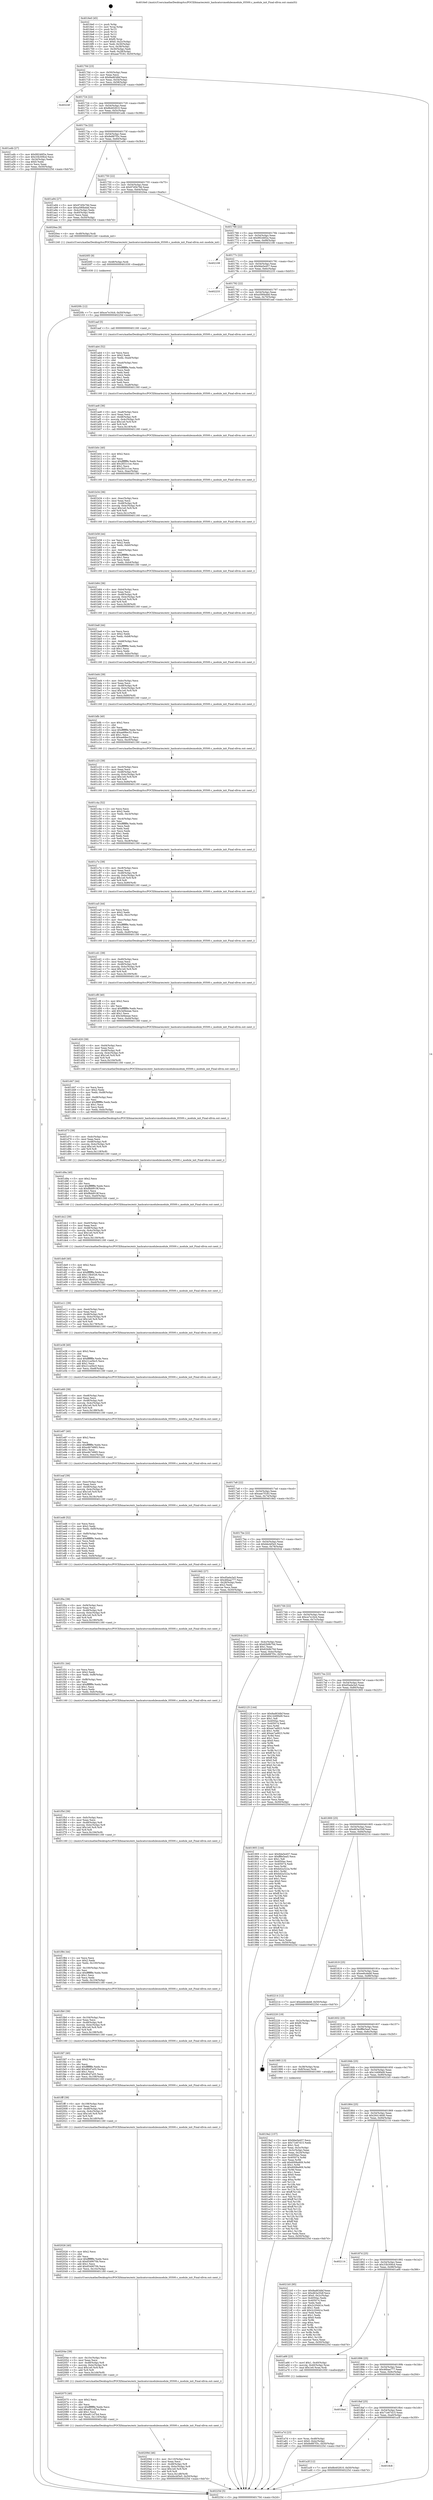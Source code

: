 digraph "0x4016e0" {
  label = "0x4016e0 (/mnt/c/Users/mathe/Desktop/tcc/POCII/binaries/extr_hashcatsrcmodulesmodule_05500.c_module_init_Final-ollvm.out::main(0))"
  labelloc = "t"
  node[shape=record]

  Entry [label="",width=0.3,height=0.3,shape=circle,fillcolor=black,style=filled]
  "0x40170d" [label="{
     0x40170d [23]\l
     | [instrs]\l
     &nbsp;&nbsp;0x40170d \<+3\>: mov -0x50(%rbp),%eax\l
     &nbsp;&nbsp;0x401710 \<+2\>: mov %eax,%ecx\l
     &nbsp;&nbsp;0x401712 \<+6\>: sub $0x8ad63dbf,%ecx\l
     &nbsp;&nbsp;0x401718 \<+3\>: mov %eax,-0x54(%rbp)\l
     &nbsp;&nbsp;0x40171b \<+3\>: mov %ecx,-0x58(%rbp)\l
     &nbsp;&nbsp;0x40171e \<+6\>: je 000000000040224f \<main+0xb6f\>\l
  }"]
  "0x40224f" [label="{
     0x40224f\l
  }", style=dashed]
  "0x401724" [label="{
     0x401724 [22]\l
     | [instrs]\l
     &nbsp;&nbsp;0x401724 \<+5\>: jmp 0000000000401729 \<main+0x49\>\l
     &nbsp;&nbsp;0x401729 \<+3\>: mov -0x54(%rbp),%eax\l
     &nbsp;&nbsp;0x40172c \<+5\>: sub $0x8b402810,%eax\l
     &nbsp;&nbsp;0x401731 \<+3\>: mov %eax,-0x5c(%rbp)\l
     &nbsp;&nbsp;0x401734 \<+6\>: je 0000000000401a4b \<main+0x36b\>\l
  }"]
  Exit [label="",width=0.3,height=0.3,shape=circle,fillcolor=black,style=filled,peripheries=2]
  "0x401a4b" [label="{
     0x401a4b [27]\l
     | [instrs]\l
     &nbsp;&nbsp;0x401a4b \<+5\>: mov $0x99246f2e,%eax\l
     &nbsp;&nbsp;0x401a50 \<+5\>: mov $0x33b309cd,%ecx\l
     &nbsp;&nbsp;0x401a55 \<+3\>: mov -0x24(%rbp),%edx\l
     &nbsp;&nbsp;0x401a58 \<+3\>: cmp $0x0,%edx\l
     &nbsp;&nbsp;0x401a5b \<+3\>: cmove %ecx,%eax\l
     &nbsp;&nbsp;0x401a5e \<+3\>: mov %eax,-0x50(%rbp)\l
     &nbsp;&nbsp;0x401a61 \<+5\>: jmp 000000000040225d \<main+0xb7d\>\l
  }"]
  "0x40173a" [label="{
     0x40173a [22]\l
     | [instrs]\l
     &nbsp;&nbsp;0x40173a \<+5\>: jmp 000000000040173f \<main+0x5f\>\l
     &nbsp;&nbsp;0x40173f \<+3\>: mov -0x54(%rbp),%eax\l
     &nbsp;&nbsp;0x401742 \<+5\>: sub $0x8e887f3c,%eax\l
     &nbsp;&nbsp;0x401747 \<+3\>: mov %eax,-0x60(%rbp)\l
     &nbsp;&nbsp;0x40174a \<+6\>: je 0000000000401a94 \<main+0x3b4\>\l
  }"]
  "0x4020fc" [label="{
     0x4020fc [12]\l
     | [instrs]\l
     &nbsp;&nbsp;0x4020fc \<+7\>: movl $0xce7e16cb,-0x50(%rbp)\l
     &nbsp;&nbsp;0x402103 \<+5\>: jmp 000000000040225d \<main+0xb7d\>\l
  }"]
  "0x401a94" [label="{
     0x401a94 [27]\l
     | [instrs]\l
     &nbsp;&nbsp;0x401a94 \<+5\>: mov $0x97d5b79d,%eax\l
     &nbsp;&nbsp;0x401a99 \<+5\>: mov $0xa590bddd,%ecx\l
     &nbsp;&nbsp;0x401a9e \<+3\>: mov -0x4c(%rbp),%edx\l
     &nbsp;&nbsp;0x401aa1 \<+3\>: cmp -0x40(%rbp),%edx\l
     &nbsp;&nbsp;0x401aa4 \<+3\>: cmovl %ecx,%eax\l
     &nbsp;&nbsp;0x401aa7 \<+3\>: mov %eax,-0x50(%rbp)\l
     &nbsp;&nbsp;0x401aaa \<+5\>: jmp 000000000040225d \<main+0xb7d\>\l
  }"]
  "0x401750" [label="{
     0x401750 [22]\l
     | [instrs]\l
     &nbsp;&nbsp;0x401750 \<+5\>: jmp 0000000000401755 \<main+0x75\>\l
     &nbsp;&nbsp;0x401755 \<+3\>: mov -0x54(%rbp),%eax\l
     &nbsp;&nbsp;0x401758 \<+5\>: sub $0x97d5b79d,%eax\l
     &nbsp;&nbsp;0x40175d \<+3\>: mov %eax,-0x64(%rbp)\l
     &nbsp;&nbsp;0x401760 \<+6\>: je 00000000004020ea \<main+0xa0a\>\l
  }"]
  "0x4020f3" [label="{
     0x4020f3 [9]\l
     | [instrs]\l
     &nbsp;&nbsp;0x4020f3 \<+4\>: mov -0x48(%rbp),%rdi\l
     &nbsp;&nbsp;0x4020f7 \<+5\>: call 0000000000401030 \<free@plt\>\l
     | [calls]\l
     &nbsp;&nbsp;0x401030 \{1\} (unknown)\l
  }"]
  "0x4020ea" [label="{
     0x4020ea [9]\l
     | [instrs]\l
     &nbsp;&nbsp;0x4020ea \<+4\>: mov -0x48(%rbp),%rdi\l
     &nbsp;&nbsp;0x4020ee \<+5\>: call 0000000000401240 \<module_init\>\l
     | [calls]\l
     &nbsp;&nbsp;0x401240 \{1\} (/mnt/c/Users/mathe/Desktop/tcc/POCII/binaries/extr_hashcatsrcmodulesmodule_05500.c_module_init_Final-ollvm.out::module_init)\l
  }"]
  "0x401766" [label="{
     0x401766 [22]\l
     | [instrs]\l
     &nbsp;&nbsp;0x401766 \<+5\>: jmp 000000000040176b \<main+0x8b\>\l
     &nbsp;&nbsp;0x40176b \<+3\>: mov -0x54(%rbp),%eax\l
     &nbsp;&nbsp;0x40176e \<+5\>: sub $0x99246f2e,%eax\l
     &nbsp;&nbsp;0x401773 \<+3\>: mov %eax,-0x68(%rbp)\l
     &nbsp;&nbsp;0x401776 \<+6\>: je 0000000000402108 \<main+0xa28\>\l
  }"]
  "0x40209d" [label="{
     0x40209d [46]\l
     | [instrs]\l
     &nbsp;&nbsp;0x40209d \<+6\>: mov -0x110(%rbp),%ecx\l
     &nbsp;&nbsp;0x4020a3 \<+3\>: imul %eax,%ecx\l
     &nbsp;&nbsp;0x4020a6 \<+4\>: mov -0x48(%rbp),%r8\l
     &nbsp;&nbsp;0x4020aa \<+4\>: movslq -0x4c(%rbp),%r9\l
     &nbsp;&nbsp;0x4020ae \<+7\>: imul $0x1e0,%r9,%r9\l
     &nbsp;&nbsp;0x4020b5 \<+3\>: add %r9,%r8\l
     &nbsp;&nbsp;0x4020b8 \<+7\>: mov %ecx,0x1d8(%r8)\l
     &nbsp;&nbsp;0x4020bf \<+7\>: movl $0xbbcbf3e5,-0x50(%rbp)\l
     &nbsp;&nbsp;0x4020c6 \<+5\>: jmp 000000000040225d \<main+0xb7d\>\l
  }"]
  "0x402108" [label="{
     0x402108\l
  }", style=dashed]
  "0x40177c" [label="{
     0x40177c [22]\l
     | [instrs]\l
     &nbsp;&nbsp;0x40177c \<+5\>: jmp 0000000000401781 \<main+0xa1\>\l
     &nbsp;&nbsp;0x401781 \<+3\>: mov -0x54(%rbp),%eax\l
     &nbsp;&nbsp;0x401784 \<+5\>: sub $0x9da5e457,%eax\l
     &nbsp;&nbsp;0x401789 \<+3\>: mov %eax,-0x6c(%rbp)\l
     &nbsp;&nbsp;0x40178c \<+6\>: je 0000000000402233 \<main+0xb53\>\l
  }"]
  "0x402075" [label="{
     0x402075 [40]\l
     | [instrs]\l
     &nbsp;&nbsp;0x402075 \<+5\>: mov $0x2,%ecx\l
     &nbsp;&nbsp;0x40207a \<+1\>: cltd\l
     &nbsp;&nbsp;0x40207b \<+2\>: idiv %ecx\l
     &nbsp;&nbsp;0x40207d \<+6\>: imul $0xfffffffe,%edx,%ecx\l
     &nbsp;&nbsp;0x402083 \<+6\>: add $0xa811d7b4,%ecx\l
     &nbsp;&nbsp;0x402089 \<+3\>: add $0x1,%ecx\l
     &nbsp;&nbsp;0x40208c \<+6\>: sub $0xa811d7b4,%ecx\l
     &nbsp;&nbsp;0x402092 \<+6\>: mov %ecx,-0x110(%rbp)\l
     &nbsp;&nbsp;0x402098 \<+5\>: call 0000000000401160 \<next_i\>\l
     | [calls]\l
     &nbsp;&nbsp;0x401160 \{1\} (/mnt/c/Users/mathe/Desktop/tcc/POCII/binaries/extr_hashcatsrcmodulesmodule_05500.c_module_init_Final-ollvm.out::next_i)\l
  }"]
  "0x402233" [label="{
     0x402233\l
  }", style=dashed]
  "0x401792" [label="{
     0x401792 [22]\l
     | [instrs]\l
     &nbsp;&nbsp;0x401792 \<+5\>: jmp 0000000000401797 \<main+0xb7\>\l
     &nbsp;&nbsp;0x401797 \<+3\>: mov -0x54(%rbp),%eax\l
     &nbsp;&nbsp;0x40179a \<+5\>: sub $0xa590bddd,%eax\l
     &nbsp;&nbsp;0x40179f \<+3\>: mov %eax,-0x70(%rbp)\l
     &nbsp;&nbsp;0x4017a2 \<+6\>: je 0000000000401aaf \<main+0x3cf\>\l
  }"]
  "0x40204e" [label="{
     0x40204e [39]\l
     | [instrs]\l
     &nbsp;&nbsp;0x40204e \<+6\>: mov -0x10c(%rbp),%ecx\l
     &nbsp;&nbsp;0x402054 \<+3\>: imul %eax,%ecx\l
     &nbsp;&nbsp;0x402057 \<+4\>: mov -0x48(%rbp),%r8\l
     &nbsp;&nbsp;0x40205b \<+4\>: movslq -0x4c(%rbp),%r9\l
     &nbsp;&nbsp;0x40205f \<+7\>: imul $0x1e0,%r9,%r9\l
     &nbsp;&nbsp;0x402066 \<+3\>: add %r9,%r8\l
     &nbsp;&nbsp;0x402069 \<+7\>: mov %ecx,0x1d4(%r8)\l
     &nbsp;&nbsp;0x402070 \<+5\>: call 0000000000401160 \<next_i\>\l
     | [calls]\l
     &nbsp;&nbsp;0x401160 \{1\} (/mnt/c/Users/mathe/Desktop/tcc/POCII/binaries/extr_hashcatsrcmodulesmodule_05500.c_module_init_Final-ollvm.out::next_i)\l
  }"]
  "0x401aaf" [label="{
     0x401aaf [5]\l
     | [instrs]\l
     &nbsp;&nbsp;0x401aaf \<+5\>: call 0000000000401160 \<next_i\>\l
     | [calls]\l
     &nbsp;&nbsp;0x401160 \{1\} (/mnt/c/Users/mathe/Desktop/tcc/POCII/binaries/extr_hashcatsrcmodulesmodule_05500.c_module_init_Final-ollvm.out::next_i)\l
  }"]
  "0x4017a8" [label="{
     0x4017a8 [22]\l
     | [instrs]\l
     &nbsp;&nbsp;0x4017a8 \<+5\>: jmp 00000000004017ad \<main+0xcd\>\l
     &nbsp;&nbsp;0x4017ad \<+3\>: mov -0x54(%rbp),%eax\l
     &nbsp;&nbsp;0x4017b0 \<+5\>: sub $0xaae7f183,%eax\l
     &nbsp;&nbsp;0x4017b5 \<+3\>: mov %eax,-0x74(%rbp)\l
     &nbsp;&nbsp;0x4017b8 \<+6\>: je 00000000004018d2 \<main+0x1f2\>\l
  }"]
  "0x402026" [label="{
     0x402026 [40]\l
     | [instrs]\l
     &nbsp;&nbsp;0x402026 \<+5\>: mov $0x2,%ecx\l
     &nbsp;&nbsp;0x40202b \<+1\>: cltd\l
     &nbsp;&nbsp;0x40202c \<+2\>: idiv %ecx\l
     &nbsp;&nbsp;0x40202e \<+6\>: imul $0xfffffffe,%edx,%ecx\l
     &nbsp;&nbsp;0x402034 \<+6\>: sub $0x6549070b,%ecx\l
     &nbsp;&nbsp;0x40203a \<+3\>: add $0x1,%ecx\l
     &nbsp;&nbsp;0x40203d \<+6\>: add $0x6549070b,%ecx\l
     &nbsp;&nbsp;0x402043 \<+6\>: mov %ecx,-0x10c(%rbp)\l
     &nbsp;&nbsp;0x402049 \<+5\>: call 0000000000401160 \<next_i\>\l
     | [calls]\l
     &nbsp;&nbsp;0x401160 \{1\} (/mnt/c/Users/mathe/Desktop/tcc/POCII/binaries/extr_hashcatsrcmodulesmodule_05500.c_module_init_Final-ollvm.out::next_i)\l
  }"]
  "0x4018d2" [label="{
     0x4018d2 [27]\l
     | [instrs]\l
     &nbsp;&nbsp;0x4018d2 \<+5\>: mov $0xd5ada3a5,%eax\l
     &nbsp;&nbsp;0x4018d7 \<+5\>: mov $0x46baa777,%ecx\l
     &nbsp;&nbsp;0x4018dc \<+3\>: mov -0x28(%rbp),%edx\l
     &nbsp;&nbsp;0x4018df \<+3\>: cmp $0x2,%edx\l
     &nbsp;&nbsp;0x4018e2 \<+3\>: cmovne %ecx,%eax\l
     &nbsp;&nbsp;0x4018e5 \<+3\>: mov %eax,-0x50(%rbp)\l
     &nbsp;&nbsp;0x4018e8 \<+5\>: jmp 000000000040225d \<main+0xb7d\>\l
  }"]
  "0x4017be" [label="{
     0x4017be [22]\l
     | [instrs]\l
     &nbsp;&nbsp;0x4017be \<+5\>: jmp 00000000004017c3 \<main+0xe3\>\l
     &nbsp;&nbsp;0x4017c3 \<+3\>: mov -0x54(%rbp),%eax\l
     &nbsp;&nbsp;0x4017c6 \<+5\>: sub $0xbbcbf3e5,%eax\l
     &nbsp;&nbsp;0x4017cb \<+3\>: mov %eax,-0x78(%rbp)\l
     &nbsp;&nbsp;0x4017ce \<+6\>: je 00000000004020cb \<main+0x9eb\>\l
  }"]
  "0x40225d" [label="{
     0x40225d [5]\l
     | [instrs]\l
     &nbsp;&nbsp;0x40225d \<+5\>: jmp 000000000040170d \<main+0x2d\>\l
  }"]
  "0x4016e0" [label="{
     0x4016e0 [45]\l
     | [instrs]\l
     &nbsp;&nbsp;0x4016e0 \<+1\>: push %rbp\l
     &nbsp;&nbsp;0x4016e1 \<+3\>: mov %rsp,%rbp\l
     &nbsp;&nbsp;0x4016e4 \<+2\>: push %r15\l
     &nbsp;&nbsp;0x4016e6 \<+2\>: push %r14\l
     &nbsp;&nbsp;0x4016e8 \<+2\>: push %r12\l
     &nbsp;&nbsp;0x4016ea \<+1\>: push %rbx\l
     &nbsp;&nbsp;0x4016eb \<+7\>: sub $0xf0,%rsp\l
     &nbsp;&nbsp;0x4016f2 \<+7\>: movl $0x0,-0x2c(%rbp)\l
     &nbsp;&nbsp;0x4016f9 \<+3\>: mov %edi,-0x30(%rbp)\l
     &nbsp;&nbsp;0x4016fc \<+4\>: mov %rsi,-0x38(%rbp)\l
     &nbsp;&nbsp;0x401700 \<+3\>: mov -0x30(%rbp),%edi\l
     &nbsp;&nbsp;0x401703 \<+3\>: mov %edi,-0x28(%rbp)\l
     &nbsp;&nbsp;0x401706 \<+7\>: movl $0xaae7f183,-0x50(%rbp)\l
  }"]
  "0x401fff" [label="{
     0x401fff [39]\l
     | [instrs]\l
     &nbsp;&nbsp;0x401fff \<+6\>: mov -0x108(%rbp),%ecx\l
     &nbsp;&nbsp;0x402005 \<+3\>: imul %eax,%ecx\l
     &nbsp;&nbsp;0x402008 \<+4\>: mov -0x48(%rbp),%r8\l
     &nbsp;&nbsp;0x40200c \<+4\>: movslq -0x4c(%rbp),%r9\l
     &nbsp;&nbsp;0x402010 \<+7\>: imul $0x1e0,%r9,%r9\l
     &nbsp;&nbsp;0x402017 \<+3\>: add %r9,%r8\l
     &nbsp;&nbsp;0x40201a \<+7\>: mov %ecx,0x1d0(%r8)\l
     &nbsp;&nbsp;0x402021 \<+5\>: call 0000000000401160 \<next_i\>\l
     | [calls]\l
     &nbsp;&nbsp;0x401160 \{1\} (/mnt/c/Users/mathe/Desktop/tcc/POCII/binaries/extr_hashcatsrcmodulesmodule_05500.c_module_init_Final-ollvm.out::next_i)\l
  }"]
  "0x4020cb" [label="{
     0x4020cb [31]\l
     | [instrs]\l
     &nbsp;&nbsp;0x4020cb \<+3\>: mov -0x4c(%rbp),%eax\l
     &nbsp;&nbsp;0x4020ce \<+5\>: sub $0x62b9b70d,%eax\l
     &nbsp;&nbsp;0x4020d3 \<+3\>: add $0x1,%eax\l
     &nbsp;&nbsp;0x4020d6 \<+5\>: add $0x62b9b70d,%eax\l
     &nbsp;&nbsp;0x4020db \<+3\>: mov %eax,-0x4c(%rbp)\l
     &nbsp;&nbsp;0x4020de \<+7\>: movl $0x8e887f3c,-0x50(%rbp)\l
     &nbsp;&nbsp;0x4020e5 \<+5\>: jmp 000000000040225d \<main+0xb7d\>\l
  }"]
  "0x4017d4" [label="{
     0x4017d4 [22]\l
     | [instrs]\l
     &nbsp;&nbsp;0x4017d4 \<+5\>: jmp 00000000004017d9 \<main+0xf9\>\l
     &nbsp;&nbsp;0x4017d9 \<+3\>: mov -0x54(%rbp),%eax\l
     &nbsp;&nbsp;0x4017dc \<+5\>: sub $0xce7e16cb,%eax\l
     &nbsp;&nbsp;0x4017e1 \<+3\>: mov %eax,-0x7c(%rbp)\l
     &nbsp;&nbsp;0x4017e4 \<+6\>: je 0000000000402125 \<main+0xa45\>\l
  }"]
  "0x401fd7" [label="{
     0x401fd7 [40]\l
     | [instrs]\l
     &nbsp;&nbsp;0x401fd7 \<+5\>: mov $0x2,%ecx\l
     &nbsp;&nbsp;0x401fdc \<+1\>: cltd\l
     &nbsp;&nbsp;0x401fdd \<+2\>: idiv %ecx\l
     &nbsp;&nbsp;0x401fdf \<+6\>: imul $0xfffffffe,%edx,%ecx\l
     &nbsp;&nbsp;0x401fe5 \<+6\>: add $0x4fcd7a55,%ecx\l
     &nbsp;&nbsp;0x401feb \<+3\>: add $0x1,%ecx\l
     &nbsp;&nbsp;0x401fee \<+6\>: sub $0x4fcd7a55,%ecx\l
     &nbsp;&nbsp;0x401ff4 \<+6\>: mov %ecx,-0x108(%rbp)\l
     &nbsp;&nbsp;0x401ffa \<+5\>: call 0000000000401160 \<next_i\>\l
     | [calls]\l
     &nbsp;&nbsp;0x401160 \{1\} (/mnt/c/Users/mathe/Desktop/tcc/POCII/binaries/extr_hashcatsrcmodulesmodule_05500.c_module_init_Final-ollvm.out::next_i)\l
  }"]
  "0x402125" [label="{
     0x402125 [144]\l
     | [instrs]\l
     &nbsp;&nbsp;0x402125 \<+5\>: mov $0x8ad63dbf,%eax\l
     &nbsp;&nbsp;0x40212a \<+5\>: mov $0x1449f4d9,%ecx\l
     &nbsp;&nbsp;0x40212f \<+2\>: mov $0x1,%dl\l
     &nbsp;&nbsp;0x402131 \<+7\>: mov 0x4050ac,%esi\l
     &nbsp;&nbsp;0x402138 \<+7\>: mov 0x405074,%edi\l
     &nbsp;&nbsp;0x40213f \<+3\>: mov %esi,%r8d\l
     &nbsp;&nbsp;0x402142 \<+7\>: sub $0xee7ad923,%r8d\l
     &nbsp;&nbsp;0x402149 \<+4\>: sub $0x1,%r8d\l
     &nbsp;&nbsp;0x40214d \<+7\>: add $0xee7ad923,%r8d\l
     &nbsp;&nbsp;0x402154 \<+4\>: imul %r8d,%esi\l
     &nbsp;&nbsp;0x402158 \<+3\>: and $0x1,%esi\l
     &nbsp;&nbsp;0x40215b \<+3\>: cmp $0x0,%esi\l
     &nbsp;&nbsp;0x40215e \<+4\>: sete %r9b\l
     &nbsp;&nbsp;0x402162 \<+3\>: cmp $0xa,%edi\l
     &nbsp;&nbsp;0x402165 \<+4\>: setl %r10b\l
     &nbsp;&nbsp;0x402169 \<+3\>: mov %r9b,%r11b\l
     &nbsp;&nbsp;0x40216c \<+4\>: xor $0xff,%r11b\l
     &nbsp;&nbsp;0x402170 \<+3\>: mov %r10b,%bl\l
     &nbsp;&nbsp;0x402173 \<+3\>: xor $0xff,%bl\l
     &nbsp;&nbsp;0x402176 \<+3\>: xor $0x0,%dl\l
     &nbsp;&nbsp;0x402179 \<+3\>: mov %r11b,%r14b\l
     &nbsp;&nbsp;0x40217c \<+4\>: and $0x0,%r14b\l
     &nbsp;&nbsp;0x402180 \<+3\>: and %dl,%r9b\l
     &nbsp;&nbsp;0x402183 \<+3\>: mov %bl,%r15b\l
     &nbsp;&nbsp;0x402186 \<+4\>: and $0x0,%r15b\l
     &nbsp;&nbsp;0x40218a \<+3\>: and %dl,%r10b\l
     &nbsp;&nbsp;0x40218d \<+3\>: or %r9b,%r14b\l
     &nbsp;&nbsp;0x402190 \<+3\>: or %r10b,%r15b\l
     &nbsp;&nbsp;0x402193 \<+3\>: xor %r15b,%r14b\l
     &nbsp;&nbsp;0x402196 \<+3\>: or %bl,%r11b\l
     &nbsp;&nbsp;0x402199 \<+4\>: xor $0xff,%r11b\l
     &nbsp;&nbsp;0x40219d \<+3\>: or $0x0,%dl\l
     &nbsp;&nbsp;0x4021a0 \<+3\>: and %dl,%r11b\l
     &nbsp;&nbsp;0x4021a3 \<+3\>: or %r11b,%r14b\l
     &nbsp;&nbsp;0x4021a6 \<+4\>: test $0x1,%r14b\l
     &nbsp;&nbsp;0x4021aa \<+3\>: cmovne %ecx,%eax\l
     &nbsp;&nbsp;0x4021ad \<+3\>: mov %eax,-0x50(%rbp)\l
     &nbsp;&nbsp;0x4021b0 \<+5\>: jmp 000000000040225d \<main+0xb7d\>\l
  }"]
  "0x4017ea" [label="{
     0x4017ea [22]\l
     | [instrs]\l
     &nbsp;&nbsp;0x4017ea \<+5\>: jmp 00000000004017ef \<main+0x10f\>\l
     &nbsp;&nbsp;0x4017ef \<+3\>: mov -0x54(%rbp),%eax\l
     &nbsp;&nbsp;0x4017f2 \<+5\>: sub $0xd5ada3a5,%eax\l
     &nbsp;&nbsp;0x4017f7 \<+3\>: mov %eax,-0x80(%rbp)\l
     &nbsp;&nbsp;0x4017fa \<+6\>: je 0000000000401905 \<main+0x225\>\l
  }"]
  "0x401fb0" [label="{
     0x401fb0 [39]\l
     | [instrs]\l
     &nbsp;&nbsp;0x401fb0 \<+6\>: mov -0x104(%rbp),%ecx\l
     &nbsp;&nbsp;0x401fb6 \<+3\>: imul %eax,%ecx\l
     &nbsp;&nbsp;0x401fb9 \<+4\>: mov -0x48(%rbp),%r8\l
     &nbsp;&nbsp;0x401fbd \<+4\>: movslq -0x4c(%rbp),%r9\l
     &nbsp;&nbsp;0x401fc1 \<+7\>: imul $0x1e0,%r9,%r9\l
     &nbsp;&nbsp;0x401fc8 \<+3\>: add %r9,%r8\l
     &nbsp;&nbsp;0x401fcb \<+7\>: mov %ecx,0x198(%r8)\l
     &nbsp;&nbsp;0x401fd2 \<+5\>: call 0000000000401160 \<next_i\>\l
     | [calls]\l
     &nbsp;&nbsp;0x401160 \{1\} (/mnt/c/Users/mathe/Desktop/tcc/POCII/binaries/extr_hashcatsrcmodulesmodule_05500.c_module_init_Final-ollvm.out::next_i)\l
  }"]
  "0x401905" [label="{
     0x401905 [144]\l
     | [instrs]\l
     &nbsp;&nbsp;0x401905 \<+5\>: mov $0x9da5e457,%eax\l
     &nbsp;&nbsp;0x40190a \<+5\>: mov $0xff8e5ea5,%ecx\l
     &nbsp;&nbsp;0x40190f \<+2\>: mov $0x1,%dl\l
     &nbsp;&nbsp;0x401911 \<+7\>: mov 0x4050ac,%esi\l
     &nbsp;&nbsp;0x401918 \<+7\>: mov 0x405074,%edi\l
     &nbsp;&nbsp;0x40191f \<+3\>: mov %esi,%r8d\l
     &nbsp;&nbsp;0x401922 \<+7\>: sub $0xbd2a322a,%r8d\l
     &nbsp;&nbsp;0x401929 \<+4\>: sub $0x1,%r8d\l
     &nbsp;&nbsp;0x40192d \<+7\>: add $0xbd2a322a,%r8d\l
     &nbsp;&nbsp;0x401934 \<+4\>: imul %r8d,%esi\l
     &nbsp;&nbsp;0x401938 \<+3\>: and $0x1,%esi\l
     &nbsp;&nbsp;0x40193b \<+3\>: cmp $0x0,%esi\l
     &nbsp;&nbsp;0x40193e \<+4\>: sete %r9b\l
     &nbsp;&nbsp;0x401942 \<+3\>: cmp $0xa,%edi\l
     &nbsp;&nbsp;0x401945 \<+4\>: setl %r10b\l
     &nbsp;&nbsp;0x401949 \<+3\>: mov %r9b,%r11b\l
     &nbsp;&nbsp;0x40194c \<+4\>: xor $0xff,%r11b\l
     &nbsp;&nbsp;0x401950 \<+3\>: mov %r10b,%bl\l
     &nbsp;&nbsp;0x401953 \<+3\>: xor $0xff,%bl\l
     &nbsp;&nbsp;0x401956 \<+3\>: xor $0x0,%dl\l
     &nbsp;&nbsp;0x401959 \<+3\>: mov %r11b,%r14b\l
     &nbsp;&nbsp;0x40195c \<+4\>: and $0x0,%r14b\l
     &nbsp;&nbsp;0x401960 \<+3\>: and %dl,%r9b\l
     &nbsp;&nbsp;0x401963 \<+3\>: mov %bl,%r15b\l
     &nbsp;&nbsp;0x401966 \<+4\>: and $0x0,%r15b\l
     &nbsp;&nbsp;0x40196a \<+3\>: and %dl,%r10b\l
     &nbsp;&nbsp;0x40196d \<+3\>: or %r9b,%r14b\l
     &nbsp;&nbsp;0x401970 \<+3\>: or %r10b,%r15b\l
     &nbsp;&nbsp;0x401973 \<+3\>: xor %r15b,%r14b\l
     &nbsp;&nbsp;0x401976 \<+3\>: or %bl,%r11b\l
     &nbsp;&nbsp;0x401979 \<+4\>: xor $0xff,%r11b\l
     &nbsp;&nbsp;0x40197d \<+3\>: or $0x0,%dl\l
     &nbsp;&nbsp;0x401980 \<+3\>: and %dl,%r11b\l
     &nbsp;&nbsp;0x401983 \<+3\>: or %r11b,%r14b\l
     &nbsp;&nbsp;0x401986 \<+4\>: test $0x1,%r14b\l
     &nbsp;&nbsp;0x40198a \<+3\>: cmovne %ecx,%eax\l
     &nbsp;&nbsp;0x40198d \<+3\>: mov %eax,-0x50(%rbp)\l
     &nbsp;&nbsp;0x401990 \<+5\>: jmp 000000000040225d \<main+0xb7d\>\l
  }"]
  "0x401800" [label="{
     0x401800 [25]\l
     | [instrs]\l
     &nbsp;&nbsp;0x401800 \<+5\>: jmp 0000000000401805 \<main+0x125\>\l
     &nbsp;&nbsp;0x401805 \<+3\>: mov -0x54(%rbp),%eax\l
     &nbsp;&nbsp;0x401808 \<+5\>: sub $0xd63a35df,%eax\l
     &nbsp;&nbsp;0x40180d \<+6\>: mov %eax,-0x84(%rbp)\l
     &nbsp;&nbsp;0x401813 \<+6\>: je 0000000000402214 \<main+0xb34\>\l
  }"]
  "0x401f84" [label="{
     0x401f84 [44]\l
     | [instrs]\l
     &nbsp;&nbsp;0x401f84 \<+2\>: xor %ecx,%ecx\l
     &nbsp;&nbsp;0x401f86 \<+5\>: mov $0x2,%edx\l
     &nbsp;&nbsp;0x401f8b \<+6\>: mov %edx,-0x100(%rbp)\l
     &nbsp;&nbsp;0x401f91 \<+1\>: cltd\l
     &nbsp;&nbsp;0x401f92 \<+6\>: mov -0x100(%rbp),%esi\l
     &nbsp;&nbsp;0x401f98 \<+2\>: idiv %esi\l
     &nbsp;&nbsp;0x401f9a \<+6\>: imul $0xfffffffe,%edx,%edx\l
     &nbsp;&nbsp;0x401fa0 \<+3\>: sub $0x1,%ecx\l
     &nbsp;&nbsp;0x401fa3 \<+2\>: sub %ecx,%edx\l
     &nbsp;&nbsp;0x401fa5 \<+6\>: mov %edx,-0x104(%rbp)\l
     &nbsp;&nbsp;0x401fab \<+5\>: call 0000000000401160 \<next_i\>\l
     | [calls]\l
     &nbsp;&nbsp;0x401160 \{1\} (/mnt/c/Users/mathe/Desktop/tcc/POCII/binaries/extr_hashcatsrcmodulesmodule_05500.c_module_init_Final-ollvm.out::next_i)\l
  }"]
  "0x402214" [label="{
     0x402214 [12]\l
     | [instrs]\l
     &nbsp;&nbsp;0x402214 \<+7\>: movl $0xee6cdeb8,-0x50(%rbp)\l
     &nbsp;&nbsp;0x40221b \<+5\>: jmp 000000000040225d \<main+0xb7d\>\l
  }"]
  "0x401819" [label="{
     0x401819 [25]\l
     | [instrs]\l
     &nbsp;&nbsp;0x401819 \<+5\>: jmp 000000000040181e \<main+0x13e\>\l
     &nbsp;&nbsp;0x40181e \<+3\>: mov -0x54(%rbp),%eax\l
     &nbsp;&nbsp;0x401821 \<+5\>: sub $0xee6cdeb8,%eax\l
     &nbsp;&nbsp;0x401826 \<+6\>: mov %eax,-0x88(%rbp)\l
     &nbsp;&nbsp;0x40182c \<+6\>: je 0000000000402220 \<main+0xb40\>\l
  }"]
  "0x401f5d" [label="{
     0x401f5d [39]\l
     | [instrs]\l
     &nbsp;&nbsp;0x401f5d \<+6\>: mov -0xfc(%rbp),%ecx\l
     &nbsp;&nbsp;0x401f63 \<+3\>: imul %eax,%ecx\l
     &nbsp;&nbsp;0x401f66 \<+4\>: mov -0x48(%rbp),%r8\l
     &nbsp;&nbsp;0x401f6a \<+4\>: movslq -0x4c(%rbp),%r9\l
     &nbsp;&nbsp;0x401f6e \<+7\>: imul $0x1e0,%r9,%r9\l
     &nbsp;&nbsp;0x401f75 \<+3\>: add %r9,%r8\l
     &nbsp;&nbsp;0x401f78 \<+7\>: mov %ecx,0x194(%r8)\l
     &nbsp;&nbsp;0x401f7f \<+5\>: call 0000000000401160 \<next_i\>\l
     | [calls]\l
     &nbsp;&nbsp;0x401160 \{1\} (/mnt/c/Users/mathe/Desktop/tcc/POCII/binaries/extr_hashcatsrcmodulesmodule_05500.c_module_init_Final-ollvm.out::next_i)\l
  }"]
  "0x402220" [label="{
     0x402220 [19]\l
     | [instrs]\l
     &nbsp;&nbsp;0x402220 \<+3\>: mov -0x2c(%rbp),%eax\l
     &nbsp;&nbsp;0x402223 \<+7\>: add $0xf0,%rsp\l
     &nbsp;&nbsp;0x40222a \<+1\>: pop %rbx\l
     &nbsp;&nbsp;0x40222b \<+2\>: pop %r12\l
     &nbsp;&nbsp;0x40222d \<+2\>: pop %r14\l
     &nbsp;&nbsp;0x40222f \<+2\>: pop %r15\l
     &nbsp;&nbsp;0x402231 \<+1\>: pop %rbp\l
     &nbsp;&nbsp;0x402232 \<+1\>: ret\l
  }"]
  "0x401832" [label="{
     0x401832 [25]\l
     | [instrs]\l
     &nbsp;&nbsp;0x401832 \<+5\>: jmp 0000000000401837 \<main+0x157\>\l
     &nbsp;&nbsp;0x401837 \<+3\>: mov -0x54(%rbp),%eax\l
     &nbsp;&nbsp;0x40183a \<+5\>: sub $0xff8e5ea5,%eax\l
     &nbsp;&nbsp;0x40183f \<+6\>: mov %eax,-0x8c(%rbp)\l
     &nbsp;&nbsp;0x401845 \<+6\>: je 0000000000401995 \<main+0x2b5\>\l
  }"]
  "0x401f31" [label="{
     0x401f31 [44]\l
     | [instrs]\l
     &nbsp;&nbsp;0x401f31 \<+2\>: xor %ecx,%ecx\l
     &nbsp;&nbsp;0x401f33 \<+5\>: mov $0x2,%edx\l
     &nbsp;&nbsp;0x401f38 \<+6\>: mov %edx,-0xf8(%rbp)\l
     &nbsp;&nbsp;0x401f3e \<+1\>: cltd\l
     &nbsp;&nbsp;0x401f3f \<+6\>: mov -0xf8(%rbp),%esi\l
     &nbsp;&nbsp;0x401f45 \<+2\>: idiv %esi\l
     &nbsp;&nbsp;0x401f47 \<+6\>: imul $0xfffffffe,%edx,%edx\l
     &nbsp;&nbsp;0x401f4d \<+3\>: sub $0x1,%ecx\l
     &nbsp;&nbsp;0x401f50 \<+2\>: sub %ecx,%edx\l
     &nbsp;&nbsp;0x401f52 \<+6\>: mov %edx,-0xfc(%rbp)\l
     &nbsp;&nbsp;0x401f58 \<+5\>: call 0000000000401160 \<next_i\>\l
     | [calls]\l
     &nbsp;&nbsp;0x401160 \{1\} (/mnt/c/Users/mathe/Desktop/tcc/POCII/binaries/extr_hashcatsrcmodulesmodule_05500.c_module_init_Final-ollvm.out::next_i)\l
  }"]
  "0x401995" [label="{
     0x401995 [13]\l
     | [instrs]\l
     &nbsp;&nbsp;0x401995 \<+4\>: mov -0x38(%rbp),%rax\l
     &nbsp;&nbsp;0x401999 \<+4\>: mov 0x8(%rax),%rdi\l
     &nbsp;&nbsp;0x40199d \<+5\>: call 0000000000401060 \<atoi@plt\>\l
     | [calls]\l
     &nbsp;&nbsp;0x401060 \{1\} (unknown)\l
  }"]
  "0x40184b" [label="{
     0x40184b [25]\l
     | [instrs]\l
     &nbsp;&nbsp;0x40184b \<+5\>: jmp 0000000000401850 \<main+0x170\>\l
     &nbsp;&nbsp;0x401850 \<+3\>: mov -0x54(%rbp),%eax\l
     &nbsp;&nbsp;0x401853 \<+5\>: sub $0x1449f4d9,%eax\l
     &nbsp;&nbsp;0x401858 \<+6\>: mov %eax,-0x90(%rbp)\l
     &nbsp;&nbsp;0x40185e \<+6\>: je 00000000004021b5 \<main+0xad5\>\l
  }"]
  "0x4019a2" [label="{
     0x4019a2 [157]\l
     | [instrs]\l
     &nbsp;&nbsp;0x4019a2 \<+5\>: mov $0x9da5e457,%ecx\l
     &nbsp;&nbsp;0x4019a7 \<+5\>: mov $0x71e67d15,%edx\l
     &nbsp;&nbsp;0x4019ac \<+3\>: mov $0x1,%sil\l
     &nbsp;&nbsp;0x4019af \<+3\>: mov %eax,-0x3c(%rbp)\l
     &nbsp;&nbsp;0x4019b2 \<+3\>: mov -0x3c(%rbp),%eax\l
     &nbsp;&nbsp;0x4019b5 \<+3\>: mov %eax,-0x24(%rbp)\l
     &nbsp;&nbsp;0x4019b8 \<+7\>: mov 0x4050ac,%eax\l
     &nbsp;&nbsp;0x4019bf \<+8\>: mov 0x405074,%r8d\l
     &nbsp;&nbsp;0x4019c7 \<+3\>: mov %eax,%r9d\l
     &nbsp;&nbsp;0x4019ca \<+7\>: add $0x6008a909,%r9d\l
     &nbsp;&nbsp;0x4019d1 \<+4\>: sub $0x1,%r9d\l
     &nbsp;&nbsp;0x4019d5 \<+7\>: sub $0x6008a909,%r9d\l
     &nbsp;&nbsp;0x4019dc \<+4\>: imul %r9d,%eax\l
     &nbsp;&nbsp;0x4019e0 \<+3\>: and $0x1,%eax\l
     &nbsp;&nbsp;0x4019e3 \<+3\>: cmp $0x0,%eax\l
     &nbsp;&nbsp;0x4019e6 \<+4\>: sete %r10b\l
     &nbsp;&nbsp;0x4019ea \<+4\>: cmp $0xa,%r8d\l
     &nbsp;&nbsp;0x4019ee \<+4\>: setl %r11b\l
     &nbsp;&nbsp;0x4019f2 \<+3\>: mov %r10b,%bl\l
     &nbsp;&nbsp;0x4019f5 \<+3\>: xor $0xff,%bl\l
     &nbsp;&nbsp;0x4019f8 \<+3\>: mov %r11b,%r14b\l
     &nbsp;&nbsp;0x4019fb \<+4\>: xor $0xff,%r14b\l
     &nbsp;&nbsp;0x4019ff \<+4\>: xor $0x1,%sil\l
     &nbsp;&nbsp;0x401a03 \<+3\>: mov %bl,%r15b\l
     &nbsp;&nbsp;0x401a06 \<+4\>: and $0xff,%r15b\l
     &nbsp;&nbsp;0x401a0a \<+3\>: and %sil,%r10b\l
     &nbsp;&nbsp;0x401a0d \<+3\>: mov %r14b,%r12b\l
     &nbsp;&nbsp;0x401a10 \<+4\>: and $0xff,%r12b\l
     &nbsp;&nbsp;0x401a14 \<+3\>: and %sil,%r11b\l
     &nbsp;&nbsp;0x401a17 \<+3\>: or %r10b,%r15b\l
     &nbsp;&nbsp;0x401a1a \<+3\>: or %r11b,%r12b\l
     &nbsp;&nbsp;0x401a1d \<+3\>: xor %r12b,%r15b\l
     &nbsp;&nbsp;0x401a20 \<+3\>: or %r14b,%bl\l
     &nbsp;&nbsp;0x401a23 \<+3\>: xor $0xff,%bl\l
     &nbsp;&nbsp;0x401a26 \<+4\>: or $0x1,%sil\l
     &nbsp;&nbsp;0x401a2a \<+3\>: and %sil,%bl\l
     &nbsp;&nbsp;0x401a2d \<+3\>: or %bl,%r15b\l
     &nbsp;&nbsp;0x401a30 \<+4\>: test $0x1,%r15b\l
     &nbsp;&nbsp;0x401a34 \<+3\>: cmovne %edx,%ecx\l
     &nbsp;&nbsp;0x401a37 \<+3\>: mov %ecx,-0x50(%rbp)\l
     &nbsp;&nbsp;0x401a3a \<+5\>: jmp 000000000040225d \<main+0xb7d\>\l
  }"]
  "0x401f0a" [label="{
     0x401f0a [39]\l
     | [instrs]\l
     &nbsp;&nbsp;0x401f0a \<+6\>: mov -0xf4(%rbp),%ecx\l
     &nbsp;&nbsp;0x401f10 \<+3\>: imul %eax,%ecx\l
     &nbsp;&nbsp;0x401f13 \<+4\>: mov -0x48(%rbp),%r8\l
     &nbsp;&nbsp;0x401f17 \<+4\>: movslq -0x4c(%rbp),%r9\l
     &nbsp;&nbsp;0x401f1b \<+7\>: imul $0x1e0,%r9,%r9\l
     &nbsp;&nbsp;0x401f22 \<+3\>: add %r9,%r8\l
     &nbsp;&nbsp;0x401f25 \<+7\>: mov %ecx,0x190(%r8)\l
     &nbsp;&nbsp;0x401f2c \<+5\>: call 0000000000401160 \<next_i\>\l
     | [calls]\l
     &nbsp;&nbsp;0x401160 \{1\} (/mnt/c/Users/mathe/Desktop/tcc/POCII/binaries/extr_hashcatsrcmodulesmodule_05500.c_module_init_Final-ollvm.out::next_i)\l
  }"]
  "0x4021b5" [label="{
     0x4021b5 [95]\l
     | [instrs]\l
     &nbsp;&nbsp;0x4021b5 \<+5\>: mov $0x8ad63dbf,%eax\l
     &nbsp;&nbsp;0x4021ba \<+5\>: mov $0xd63a35df,%ecx\l
     &nbsp;&nbsp;0x4021bf \<+7\>: movl $0x0,-0x2c(%rbp)\l
     &nbsp;&nbsp;0x4021c6 \<+7\>: mov 0x4050ac,%edx\l
     &nbsp;&nbsp;0x4021cd \<+7\>: mov 0x405074,%esi\l
     &nbsp;&nbsp;0x4021d4 \<+2\>: mov %edx,%edi\l
     &nbsp;&nbsp;0x4021d6 \<+6\>: sub $0x2c20d41e,%edi\l
     &nbsp;&nbsp;0x4021dc \<+3\>: sub $0x1,%edi\l
     &nbsp;&nbsp;0x4021df \<+6\>: add $0x2c20d41e,%edi\l
     &nbsp;&nbsp;0x4021e5 \<+3\>: imul %edi,%edx\l
     &nbsp;&nbsp;0x4021e8 \<+3\>: and $0x1,%edx\l
     &nbsp;&nbsp;0x4021eb \<+3\>: cmp $0x0,%edx\l
     &nbsp;&nbsp;0x4021ee \<+4\>: sete %r8b\l
     &nbsp;&nbsp;0x4021f2 \<+3\>: cmp $0xa,%esi\l
     &nbsp;&nbsp;0x4021f5 \<+4\>: setl %r9b\l
     &nbsp;&nbsp;0x4021f9 \<+3\>: mov %r8b,%r10b\l
     &nbsp;&nbsp;0x4021fc \<+3\>: and %r9b,%r10b\l
     &nbsp;&nbsp;0x4021ff \<+3\>: xor %r9b,%r8b\l
     &nbsp;&nbsp;0x402202 \<+3\>: or %r8b,%r10b\l
     &nbsp;&nbsp;0x402205 \<+4\>: test $0x1,%r10b\l
     &nbsp;&nbsp;0x402209 \<+3\>: cmovne %ecx,%eax\l
     &nbsp;&nbsp;0x40220c \<+3\>: mov %eax,-0x50(%rbp)\l
     &nbsp;&nbsp;0x40220f \<+5\>: jmp 000000000040225d \<main+0xb7d\>\l
  }"]
  "0x401864" [label="{
     0x401864 [25]\l
     | [instrs]\l
     &nbsp;&nbsp;0x401864 \<+5\>: jmp 0000000000401869 \<main+0x189\>\l
     &nbsp;&nbsp;0x401869 \<+3\>: mov -0x54(%rbp),%eax\l
     &nbsp;&nbsp;0x40186c \<+5\>: sub $0x264146d0,%eax\l
     &nbsp;&nbsp;0x401871 \<+6\>: mov %eax,-0x94(%rbp)\l
     &nbsp;&nbsp;0x401877 \<+6\>: je 0000000000402114 \<main+0xa34\>\l
  }"]
  "0x401ed6" [label="{
     0x401ed6 [52]\l
     | [instrs]\l
     &nbsp;&nbsp;0x401ed6 \<+2\>: xor %ecx,%ecx\l
     &nbsp;&nbsp;0x401ed8 \<+5\>: mov $0x2,%edx\l
     &nbsp;&nbsp;0x401edd \<+6\>: mov %edx,-0xf0(%rbp)\l
     &nbsp;&nbsp;0x401ee3 \<+1\>: cltd\l
     &nbsp;&nbsp;0x401ee4 \<+6\>: mov -0xf0(%rbp),%esi\l
     &nbsp;&nbsp;0x401eea \<+2\>: idiv %esi\l
     &nbsp;&nbsp;0x401eec \<+6\>: imul $0xfffffffe,%edx,%edx\l
     &nbsp;&nbsp;0x401ef2 \<+2\>: mov %ecx,%edi\l
     &nbsp;&nbsp;0x401ef4 \<+2\>: sub %edx,%edi\l
     &nbsp;&nbsp;0x401ef6 \<+2\>: mov %ecx,%edx\l
     &nbsp;&nbsp;0x401ef8 \<+3\>: sub $0x1,%edx\l
     &nbsp;&nbsp;0x401efb \<+2\>: add %edx,%edi\l
     &nbsp;&nbsp;0x401efd \<+2\>: sub %edi,%ecx\l
     &nbsp;&nbsp;0x401eff \<+6\>: mov %ecx,-0xf4(%rbp)\l
     &nbsp;&nbsp;0x401f05 \<+5\>: call 0000000000401160 \<next_i\>\l
     | [calls]\l
     &nbsp;&nbsp;0x401160 \{1\} (/mnt/c/Users/mathe/Desktop/tcc/POCII/binaries/extr_hashcatsrcmodulesmodule_05500.c_module_init_Final-ollvm.out::next_i)\l
  }"]
  "0x402114" [label="{
     0x402114\l
  }", style=dashed]
  "0x40187d" [label="{
     0x40187d [25]\l
     | [instrs]\l
     &nbsp;&nbsp;0x40187d \<+5\>: jmp 0000000000401882 \<main+0x1a2\>\l
     &nbsp;&nbsp;0x401882 \<+3\>: mov -0x54(%rbp),%eax\l
     &nbsp;&nbsp;0x401885 \<+5\>: sub $0x33b309cd,%eax\l
     &nbsp;&nbsp;0x40188a \<+6\>: mov %eax,-0x98(%rbp)\l
     &nbsp;&nbsp;0x401890 \<+6\>: je 0000000000401a66 \<main+0x386\>\l
  }"]
  "0x401eaf" [label="{
     0x401eaf [39]\l
     | [instrs]\l
     &nbsp;&nbsp;0x401eaf \<+6\>: mov -0xec(%rbp),%ecx\l
     &nbsp;&nbsp;0x401eb5 \<+3\>: imul %eax,%ecx\l
     &nbsp;&nbsp;0x401eb8 \<+4\>: mov -0x48(%rbp),%r8\l
     &nbsp;&nbsp;0x401ebc \<+4\>: movslq -0x4c(%rbp),%r9\l
     &nbsp;&nbsp;0x401ec0 \<+7\>: imul $0x1e0,%r9,%r9\l
     &nbsp;&nbsp;0x401ec7 \<+3\>: add %r9,%r8\l
     &nbsp;&nbsp;0x401eca \<+7\>: mov %ecx,0x18c(%r8)\l
     &nbsp;&nbsp;0x401ed1 \<+5\>: call 0000000000401160 \<next_i\>\l
     | [calls]\l
     &nbsp;&nbsp;0x401160 \{1\} (/mnt/c/Users/mathe/Desktop/tcc/POCII/binaries/extr_hashcatsrcmodulesmodule_05500.c_module_init_Final-ollvm.out::next_i)\l
  }"]
  "0x401a66" [label="{
     0x401a66 [23]\l
     | [instrs]\l
     &nbsp;&nbsp;0x401a66 \<+7\>: movl $0x1,-0x40(%rbp)\l
     &nbsp;&nbsp;0x401a6d \<+4\>: movslq -0x40(%rbp),%rax\l
     &nbsp;&nbsp;0x401a71 \<+7\>: imul $0x1e0,%rax,%rdi\l
     &nbsp;&nbsp;0x401a78 \<+5\>: call 0000000000401050 \<malloc@plt\>\l
     | [calls]\l
     &nbsp;&nbsp;0x401050 \{1\} (unknown)\l
  }"]
  "0x401896" [label="{
     0x401896 [25]\l
     | [instrs]\l
     &nbsp;&nbsp;0x401896 \<+5\>: jmp 000000000040189b \<main+0x1bb\>\l
     &nbsp;&nbsp;0x40189b \<+3\>: mov -0x54(%rbp),%eax\l
     &nbsp;&nbsp;0x40189e \<+5\>: sub $0x46baa777,%eax\l
     &nbsp;&nbsp;0x4018a3 \<+6\>: mov %eax,-0x9c(%rbp)\l
     &nbsp;&nbsp;0x4018a9 \<+6\>: je 00000000004018ed \<main+0x20d\>\l
  }"]
  "0x401e87" [label="{
     0x401e87 [40]\l
     | [instrs]\l
     &nbsp;&nbsp;0x401e87 \<+5\>: mov $0x2,%ecx\l
     &nbsp;&nbsp;0x401e8c \<+1\>: cltd\l
     &nbsp;&nbsp;0x401e8d \<+2\>: idiv %ecx\l
     &nbsp;&nbsp;0x401e8f \<+6\>: imul $0xfffffffe,%edx,%ecx\l
     &nbsp;&nbsp;0x401e95 \<+6\>: sub $0xe4b74885,%ecx\l
     &nbsp;&nbsp;0x401e9b \<+3\>: add $0x1,%ecx\l
     &nbsp;&nbsp;0x401e9e \<+6\>: add $0xe4b74885,%ecx\l
     &nbsp;&nbsp;0x401ea4 \<+6\>: mov %ecx,-0xec(%rbp)\l
     &nbsp;&nbsp;0x401eaa \<+5\>: call 0000000000401160 \<next_i\>\l
     | [calls]\l
     &nbsp;&nbsp;0x401160 \{1\} (/mnt/c/Users/mathe/Desktop/tcc/POCII/binaries/extr_hashcatsrcmodulesmodule_05500.c_module_init_Final-ollvm.out::next_i)\l
  }"]
  "0x4018ed" [label="{
     0x4018ed\l
  }", style=dashed]
  "0x4018af" [label="{
     0x4018af [25]\l
     | [instrs]\l
     &nbsp;&nbsp;0x4018af \<+5\>: jmp 00000000004018b4 \<main+0x1d4\>\l
     &nbsp;&nbsp;0x4018b4 \<+3\>: mov -0x54(%rbp),%eax\l
     &nbsp;&nbsp;0x4018b7 \<+5\>: sub $0x71e67d15,%eax\l
     &nbsp;&nbsp;0x4018bc \<+6\>: mov %eax,-0xa0(%rbp)\l
     &nbsp;&nbsp;0x4018c2 \<+6\>: je 0000000000401a3f \<main+0x35f\>\l
  }"]
  "0x401e60" [label="{
     0x401e60 [39]\l
     | [instrs]\l
     &nbsp;&nbsp;0x401e60 \<+6\>: mov -0xe8(%rbp),%ecx\l
     &nbsp;&nbsp;0x401e66 \<+3\>: imul %eax,%ecx\l
     &nbsp;&nbsp;0x401e69 \<+4\>: mov -0x48(%rbp),%r8\l
     &nbsp;&nbsp;0x401e6d \<+4\>: movslq -0x4c(%rbp),%r9\l
     &nbsp;&nbsp;0x401e71 \<+7\>: imul $0x1e0,%r9,%r9\l
     &nbsp;&nbsp;0x401e78 \<+3\>: add %r9,%r8\l
     &nbsp;&nbsp;0x401e7b \<+7\>: mov %ecx,0x188(%r8)\l
     &nbsp;&nbsp;0x401e82 \<+5\>: call 0000000000401160 \<next_i\>\l
     | [calls]\l
     &nbsp;&nbsp;0x401160 \{1\} (/mnt/c/Users/mathe/Desktop/tcc/POCII/binaries/extr_hashcatsrcmodulesmodule_05500.c_module_init_Final-ollvm.out::next_i)\l
  }"]
  "0x401a3f" [label="{
     0x401a3f [12]\l
     | [instrs]\l
     &nbsp;&nbsp;0x401a3f \<+7\>: movl $0x8b402810,-0x50(%rbp)\l
     &nbsp;&nbsp;0x401a46 \<+5\>: jmp 000000000040225d \<main+0xb7d\>\l
  }"]
  "0x4018c8" [label="{
     0x4018c8\l
  }", style=dashed]
  "0x401a7d" [label="{
     0x401a7d [23]\l
     | [instrs]\l
     &nbsp;&nbsp;0x401a7d \<+4\>: mov %rax,-0x48(%rbp)\l
     &nbsp;&nbsp;0x401a81 \<+7\>: movl $0x0,-0x4c(%rbp)\l
     &nbsp;&nbsp;0x401a88 \<+7\>: movl $0x8e887f3c,-0x50(%rbp)\l
     &nbsp;&nbsp;0x401a8f \<+5\>: jmp 000000000040225d \<main+0xb7d\>\l
  }"]
  "0x401ab4" [label="{
     0x401ab4 [52]\l
     | [instrs]\l
     &nbsp;&nbsp;0x401ab4 \<+2\>: xor %ecx,%ecx\l
     &nbsp;&nbsp;0x401ab6 \<+5\>: mov $0x2,%edx\l
     &nbsp;&nbsp;0x401abb \<+6\>: mov %edx,-0xa4(%rbp)\l
     &nbsp;&nbsp;0x401ac1 \<+1\>: cltd\l
     &nbsp;&nbsp;0x401ac2 \<+6\>: mov -0xa4(%rbp),%esi\l
     &nbsp;&nbsp;0x401ac8 \<+2\>: idiv %esi\l
     &nbsp;&nbsp;0x401aca \<+6\>: imul $0xfffffffe,%edx,%edx\l
     &nbsp;&nbsp;0x401ad0 \<+2\>: mov %ecx,%edi\l
     &nbsp;&nbsp;0x401ad2 \<+2\>: sub %edx,%edi\l
     &nbsp;&nbsp;0x401ad4 \<+2\>: mov %ecx,%edx\l
     &nbsp;&nbsp;0x401ad6 \<+3\>: sub $0x1,%edx\l
     &nbsp;&nbsp;0x401ad9 \<+2\>: add %edx,%edi\l
     &nbsp;&nbsp;0x401adb \<+2\>: sub %edi,%ecx\l
     &nbsp;&nbsp;0x401add \<+6\>: mov %ecx,-0xa8(%rbp)\l
     &nbsp;&nbsp;0x401ae3 \<+5\>: call 0000000000401160 \<next_i\>\l
     | [calls]\l
     &nbsp;&nbsp;0x401160 \{1\} (/mnt/c/Users/mathe/Desktop/tcc/POCII/binaries/extr_hashcatsrcmodulesmodule_05500.c_module_init_Final-ollvm.out::next_i)\l
  }"]
  "0x401ae8" [label="{
     0x401ae8 [36]\l
     | [instrs]\l
     &nbsp;&nbsp;0x401ae8 \<+6\>: mov -0xa8(%rbp),%ecx\l
     &nbsp;&nbsp;0x401aee \<+3\>: imul %eax,%ecx\l
     &nbsp;&nbsp;0x401af1 \<+4\>: mov -0x48(%rbp),%r8\l
     &nbsp;&nbsp;0x401af5 \<+4\>: movslq -0x4c(%rbp),%r9\l
     &nbsp;&nbsp;0x401af9 \<+7\>: imul $0x1e0,%r9,%r9\l
     &nbsp;&nbsp;0x401b00 \<+3\>: add %r9,%r8\l
     &nbsp;&nbsp;0x401b03 \<+4\>: mov %ecx,0x18(%r8)\l
     &nbsp;&nbsp;0x401b07 \<+5\>: call 0000000000401160 \<next_i\>\l
     | [calls]\l
     &nbsp;&nbsp;0x401160 \{1\} (/mnt/c/Users/mathe/Desktop/tcc/POCII/binaries/extr_hashcatsrcmodulesmodule_05500.c_module_init_Final-ollvm.out::next_i)\l
  }"]
  "0x401b0c" [label="{
     0x401b0c [40]\l
     | [instrs]\l
     &nbsp;&nbsp;0x401b0c \<+5\>: mov $0x2,%ecx\l
     &nbsp;&nbsp;0x401b11 \<+1\>: cltd\l
     &nbsp;&nbsp;0x401b12 \<+2\>: idiv %ecx\l
     &nbsp;&nbsp;0x401b14 \<+6\>: imul $0xfffffffe,%edx,%ecx\l
     &nbsp;&nbsp;0x401b1a \<+6\>: add $0x2831c1ec,%ecx\l
     &nbsp;&nbsp;0x401b20 \<+3\>: add $0x1,%ecx\l
     &nbsp;&nbsp;0x401b23 \<+6\>: sub $0x2831c1ec,%ecx\l
     &nbsp;&nbsp;0x401b29 \<+6\>: mov %ecx,-0xac(%rbp)\l
     &nbsp;&nbsp;0x401b2f \<+5\>: call 0000000000401160 \<next_i\>\l
     | [calls]\l
     &nbsp;&nbsp;0x401160 \{1\} (/mnt/c/Users/mathe/Desktop/tcc/POCII/binaries/extr_hashcatsrcmodulesmodule_05500.c_module_init_Final-ollvm.out::next_i)\l
  }"]
  "0x401b34" [label="{
     0x401b34 [36]\l
     | [instrs]\l
     &nbsp;&nbsp;0x401b34 \<+6\>: mov -0xac(%rbp),%ecx\l
     &nbsp;&nbsp;0x401b3a \<+3\>: imul %eax,%ecx\l
     &nbsp;&nbsp;0x401b3d \<+4\>: mov -0x48(%rbp),%r8\l
     &nbsp;&nbsp;0x401b41 \<+4\>: movslq -0x4c(%rbp),%r9\l
     &nbsp;&nbsp;0x401b45 \<+7\>: imul $0x1e0,%r9,%r9\l
     &nbsp;&nbsp;0x401b4c \<+3\>: add %r9,%r8\l
     &nbsp;&nbsp;0x401b4f \<+4\>: mov %ecx,0x1c(%r8)\l
     &nbsp;&nbsp;0x401b53 \<+5\>: call 0000000000401160 \<next_i\>\l
     | [calls]\l
     &nbsp;&nbsp;0x401160 \{1\} (/mnt/c/Users/mathe/Desktop/tcc/POCII/binaries/extr_hashcatsrcmodulesmodule_05500.c_module_init_Final-ollvm.out::next_i)\l
  }"]
  "0x401b58" [label="{
     0x401b58 [44]\l
     | [instrs]\l
     &nbsp;&nbsp;0x401b58 \<+2\>: xor %ecx,%ecx\l
     &nbsp;&nbsp;0x401b5a \<+5\>: mov $0x2,%edx\l
     &nbsp;&nbsp;0x401b5f \<+6\>: mov %edx,-0xb0(%rbp)\l
     &nbsp;&nbsp;0x401b65 \<+1\>: cltd\l
     &nbsp;&nbsp;0x401b66 \<+6\>: mov -0xb0(%rbp),%esi\l
     &nbsp;&nbsp;0x401b6c \<+2\>: idiv %esi\l
     &nbsp;&nbsp;0x401b6e \<+6\>: imul $0xfffffffe,%edx,%edx\l
     &nbsp;&nbsp;0x401b74 \<+3\>: sub $0x1,%ecx\l
     &nbsp;&nbsp;0x401b77 \<+2\>: sub %ecx,%edx\l
     &nbsp;&nbsp;0x401b79 \<+6\>: mov %edx,-0xb4(%rbp)\l
     &nbsp;&nbsp;0x401b7f \<+5\>: call 0000000000401160 \<next_i\>\l
     | [calls]\l
     &nbsp;&nbsp;0x401160 \{1\} (/mnt/c/Users/mathe/Desktop/tcc/POCII/binaries/extr_hashcatsrcmodulesmodule_05500.c_module_init_Final-ollvm.out::next_i)\l
  }"]
  "0x401b84" [label="{
     0x401b84 [36]\l
     | [instrs]\l
     &nbsp;&nbsp;0x401b84 \<+6\>: mov -0xb4(%rbp),%ecx\l
     &nbsp;&nbsp;0x401b8a \<+3\>: imul %eax,%ecx\l
     &nbsp;&nbsp;0x401b8d \<+4\>: mov -0x48(%rbp),%r8\l
     &nbsp;&nbsp;0x401b91 \<+4\>: movslq -0x4c(%rbp),%r9\l
     &nbsp;&nbsp;0x401b95 \<+7\>: imul $0x1e0,%r9,%r9\l
     &nbsp;&nbsp;0x401b9c \<+3\>: add %r9,%r8\l
     &nbsp;&nbsp;0x401b9f \<+4\>: mov %ecx,0x28(%r8)\l
     &nbsp;&nbsp;0x401ba3 \<+5\>: call 0000000000401160 \<next_i\>\l
     | [calls]\l
     &nbsp;&nbsp;0x401160 \{1\} (/mnt/c/Users/mathe/Desktop/tcc/POCII/binaries/extr_hashcatsrcmodulesmodule_05500.c_module_init_Final-ollvm.out::next_i)\l
  }"]
  "0x401ba8" [label="{
     0x401ba8 [44]\l
     | [instrs]\l
     &nbsp;&nbsp;0x401ba8 \<+2\>: xor %ecx,%ecx\l
     &nbsp;&nbsp;0x401baa \<+5\>: mov $0x2,%edx\l
     &nbsp;&nbsp;0x401baf \<+6\>: mov %edx,-0xb8(%rbp)\l
     &nbsp;&nbsp;0x401bb5 \<+1\>: cltd\l
     &nbsp;&nbsp;0x401bb6 \<+6\>: mov -0xb8(%rbp),%esi\l
     &nbsp;&nbsp;0x401bbc \<+2\>: idiv %esi\l
     &nbsp;&nbsp;0x401bbe \<+6\>: imul $0xfffffffe,%edx,%edx\l
     &nbsp;&nbsp;0x401bc4 \<+3\>: sub $0x1,%ecx\l
     &nbsp;&nbsp;0x401bc7 \<+2\>: sub %ecx,%edx\l
     &nbsp;&nbsp;0x401bc9 \<+6\>: mov %edx,-0xbc(%rbp)\l
     &nbsp;&nbsp;0x401bcf \<+5\>: call 0000000000401160 \<next_i\>\l
     | [calls]\l
     &nbsp;&nbsp;0x401160 \{1\} (/mnt/c/Users/mathe/Desktop/tcc/POCII/binaries/extr_hashcatsrcmodulesmodule_05500.c_module_init_Final-ollvm.out::next_i)\l
  }"]
  "0x401bd4" [label="{
     0x401bd4 [39]\l
     | [instrs]\l
     &nbsp;&nbsp;0x401bd4 \<+6\>: mov -0xbc(%rbp),%ecx\l
     &nbsp;&nbsp;0x401bda \<+3\>: imul %eax,%ecx\l
     &nbsp;&nbsp;0x401bdd \<+4\>: mov -0x48(%rbp),%r8\l
     &nbsp;&nbsp;0x401be1 \<+4\>: movslq -0x4c(%rbp),%r9\l
     &nbsp;&nbsp;0x401be5 \<+7\>: imul $0x1e0,%r9,%r9\l
     &nbsp;&nbsp;0x401bec \<+3\>: add %r9,%r8\l
     &nbsp;&nbsp;0x401bef \<+7\>: mov %ecx,0x80(%r8)\l
     &nbsp;&nbsp;0x401bf6 \<+5\>: call 0000000000401160 \<next_i\>\l
     | [calls]\l
     &nbsp;&nbsp;0x401160 \{1\} (/mnt/c/Users/mathe/Desktop/tcc/POCII/binaries/extr_hashcatsrcmodulesmodule_05500.c_module_init_Final-ollvm.out::next_i)\l
  }"]
  "0x401bfb" [label="{
     0x401bfb [40]\l
     | [instrs]\l
     &nbsp;&nbsp;0x401bfb \<+5\>: mov $0x2,%ecx\l
     &nbsp;&nbsp;0x401c00 \<+1\>: cltd\l
     &nbsp;&nbsp;0x401c01 \<+2\>: idiv %ecx\l
     &nbsp;&nbsp;0x401c03 \<+6\>: imul $0xfffffffe,%edx,%ecx\l
     &nbsp;&nbsp;0x401c09 \<+6\>: add $0xae68ec52,%ecx\l
     &nbsp;&nbsp;0x401c0f \<+3\>: add $0x1,%ecx\l
     &nbsp;&nbsp;0x401c12 \<+6\>: sub $0xae68ec52,%ecx\l
     &nbsp;&nbsp;0x401c18 \<+6\>: mov %ecx,-0xc0(%rbp)\l
     &nbsp;&nbsp;0x401c1e \<+5\>: call 0000000000401160 \<next_i\>\l
     | [calls]\l
     &nbsp;&nbsp;0x401160 \{1\} (/mnt/c/Users/mathe/Desktop/tcc/POCII/binaries/extr_hashcatsrcmodulesmodule_05500.c_module_init_Final-ollvm.out::next_i)\l
  }"]
  "0x401c23" [label="{
     0x401c23 [39]\l
     | [instrs]\l
     &nbsp;&nbsp;0x401c23 \<+6\>: mov -0xc0(%rbp),%ecx\l
     &nbsp;&nbsp;0x401c29 \<+3\>: imul %eax,%ecx\l
     &nbsp;&nbsp;0x401c2c \<+4\>: mov -0x48(%rbp),%r8\l
     &nbsp;&nbsp;0x401c30 \<+4\>: movslq -0x4c(%rbp),%r9\l
     &nbsp;&nbsp;0x401c34 \<+7\>: imul $0x1e0,%r9,%r9\l
     &nbsp;&nbsp;0x401c3b \<+3\>: add %r9,%r8\l
     &nbsp;&nbsp;0x401c3e \<+7\>: mov %ecx,0x84(%r8)\l
     &nbsp;&nbsp;0x401c45 \<+5\>: call 0000000000401160 \<next_i\>\l
     | [calls]\l
     &nbsp;&nbsp;0x401160 \{1\} (/mnt/c/Users/mathe/Desktop/tcc/POCII/binaries/extr_hashcatsrcmodulesmodule_05500.c_module_init_Final-ollvm.out::next_i)\l
  }"]
  "0x401c4a" [label="{
     0x401c4a [52]\l
     | [instrs]\l
     &nbsp;&nbsp;0x401c4a \<+2\>: xor %ecx,%ecx\l
     &nbsp;&nbsp;0x401c4c \<+5\>: mov $0x2,%edx\l
     &nbsp;&nbsp;0x401c51 \<+6\>: mov %edx,-0xc4(%rbp)\l
     &nbsp;&nbsp;0x401c57 \<+1\>: cltd\l
     &nbsp;&nbsp;0x401c58 \<+6\>: mov -0xc4(%rbp),%esi\l
     &nbsp;&nbsp;0x401c5e \<+2\>: idiv %esi\l
     &nbsp;&nbsp;0x401c60 \<+6\>: imul $0xfffffffe,%edx,%edx\l
     &nbsp;&nbsp;0x401c66 \<+2\>: mov %ecx,%edi\l
     &nbsp;&nbsp;0x401c68 \<+2\>: sub %edx,%edi\l
     &nbsp;&nbsp;0x401c6a \<+2\>: mov %ecx,%edx\l
     &nbsp;&nbsp;0x401c6c \<+3\>: sub $0x1,%edx\l
     &nbsp;&nbsp;0x401c6f \<+2\>: add %edx,%edi\l
     &nbsp;&nbsp;0x401c71 \<+2\>: sub %edi,%ecx\l
     &nbsp;&nbsp;0x401c73 \<+6\>: mov %ecx,-0xc8(%rbp)\l
     &nbsp;&nbsp;0x401c79 \<+5\>: call 0000000000401160 \<next_i\>\l
     | [calls]\l
     &nbsp;&nbsp;0x401160 \{1\} (/mnt/c/Users/mathe/Desktop/tcc/POCII/binaries/extr_hashcatsrcmodulesmodule_05500.c_module_init_Final-ollvm.out::next_i)\l
  }"]
  "0x401c7e" [label="{
     0x401c7e [39]\l
     | [instrs]\l
     &nbsp;&nbsp;0x401c7e \<+6\>: mov -0xc8(%rbp),%ecx\l
     &nbsp;&nbsp;0x401c84 \<+3\>: imul %eax,%ecx\l
     &nbsp;&nbsp;0x401c87 \<+4\>: mov -0x48(%rbp),%r8\l
     &nbsp;&nbsp;0x401c8b \<+4\>: movslq -0x4c(%rbp),%r9\l
     &nbsp;&nbsp;0x401c8f \<+7\>: imul $0x1e0,%r9,%r9\l
     &nbsp;&nbsp;0x401c96 \<+3\>: add %r9,%r8\l
     &nbsp;&nbsp;0x401c99 \<+7\>: mov %ecx,0x90(%r8)\l
     &nbsp;&nbsp;0x401ca0 \<+5\>: call 0000000000401160 \<next_i\>\l
     | [calls]\l
     &nbsp;&nbsp;0x401160 \{1\} (/mnt/c/Users/mathe/Desktop/tcc/POCII/binaries/extr_hashcatsrcmodulesmodule_05500.c_module_init_Final-ollvm.out::next_i)\l
  }"]
  "0x401ca5" [label="{
     0x401ca5 [44]\l
     | [instrs]\l
     &nbsp;&nbsp;0x401ca5 \<+2\>: xor %ecx,%ecx\l
     &nbsp;&nbsp;0x401ca7 \<+5\>: mov $0x2,%edx\l
     &nbsp;&nbsp;0x401cac \<+6\>: mov %edx,-0xcc(%rbp)\l
     &nbsp;&nbsp;0x401cb2 \<+1\>: cltd\l
     &nbsp;&nbsp;0x401cb3 \<+6\>: mov -0xcc(%rbp),%esi\l
     &nbsp;&nbsp;0x401cb9 \<+2\>: idiv %esi\l
     &nbsp;&nbsp;0x401cbb \<+6\>: imul $0xfffffffe,%edx,%edx\l
     &nbsp;&nbsp;0x401cc1 \<+3\>: sub $0x1,%ecx\l
     &nbsp;&nbsp;0x401cc4 \<+2\>: sub %ecx,%edx\l
     &nbsp;&nbsp;0x401cc6 \<+6\>: mov %edx,-0xd0(%rbp)\l
     &nbsp;&nbsp;0x401ccc \<+5\>: call 0000000000401160 \<next_i\>\l
     | [calls]\l
     &nbsp;&nbsp;0x401160 \{1\} (/mnt/c/Users/mathe/Desktop/tcc/POCII/binaries/extr_hashcatsrcmodulesmodule_05500.c_module_init_Final-ollvm.out::next_i)\l
  }"]
  "0x401cd1" [label="{
     0x401cd1 [39]\l
     | [instrs]\l
     &nbsp;&nbsp;0x401cd1 \<+6\>: mov -0xd0(%rbp),%ecx\l
     &nbsp;&nbsp;0x401cd7 \<+3\>: imul %eax,%ecx\l
     &nbsp;&nbsp;0x401cda \<+4\>: mov -0x48(%rbp),%r8\l
     &nbsp;&nbsp;0x401cde \<+4\>: movslq -0x4c(%rbp),%r9\l
     &nbsp;&nbsp;0x401ce2 \<+7\>: imul $0x1e0,%r9,%r9\l
     &nbsp;&nbsp;0x401ce9 \<+3\>: add %r9,%r8\l
     &nbsp;&nbsp;0x401cec \<+7\>: mov %ecx,0x100(%r8)\l
     &nbsp;&nbsp;0x401cf3 \<+5\>: call 0000000000401160 \<next_i\>\l
     | [calls]\l
     &nbsp;&nbsp;0x401160 \{1\} (/mnt/c/Users/mathe/Desktop/tcc/POCII/binaries/extr_hashcatsrcmodulesmodule_05500.c_module_init_Final-ollvm.out::next_i)\l
  }"]
  "0x401cf8" [label="{
     0x401cf8 [40]\l
     | [instrs]\l
     &nbsp;&nbsp;0x401cf8 \<+5\>: mov $0x2,%ecx\l
     &nbsp;&nbsp;0x401cfd \<+1\>: cltd\l
     &nbsp;&nbsp;0x401cfe \<+2\>: idiv %ecx\l
     &nbsp;&nbsp;0x401d00 \<+6\>: imul $0xfffffffe,%edx,%ecx\l
     &nbsp;&nbsp;0x401d06 \<+6\>: add $0x3ef4eeae,%ecx\l
     &nbsp;&nbsp;0x401d0c \<+3\>: add $0x1,%ecx\l
     &nbsp;&nbsp;0x401d0f \<+6\>: sub $0x3ef4eeae,%ecx\l
     &nbsp;&nbsp;0x401d15 \<+6\>: mov %ecx,-0xd4(%rbp)\l
     &nbsp;&nbsp;0x401d1b \<+5\>: call 0000000000401160 \<next_i\>\l
     | [calls]\l
     &nbsp;&nbsp;0x401160 \{1\} (/mnt/c/Users/mathe/Desktop/tcc/POCII/binaries/extr_hashcatsrcmodulesmodule_05500.c_module_init_Final-ollvm.out::next_i)\l
  }"]
  "0x401d20" [label="{
     0x401d20 [39]\l
     | [instrs]\l
     &nbsp;&nbsp;0x401d20 \<+6\>: mov -0xd4(%rbp),%ecx\l
     &nbsp;&nbsp;0x401d26 \<+3\>: imul %eax,%ecx\l
     &nbsp;&nbsp;0x401d29 \<+4\>: mov -0x48(%rbp),%r8\l
     &nbsp;&nbsp;0x401d2d \<+4\>: movslq -0x4c(%rbp),%r9\l
     &nbsp;&nbsp;0x401d31 \<+7\>: imul $0x1e0,%r9,%r9\l
     &nbsp;&nbsp;0x401d38 \<+3\>: add %r9,%r8\l
     &nbsp;&nbsp;0x401d3b \<+7\>: mov %ecx,0x104(%r8)\l
     &nbsp;&nbsp;0x401d42 \<+5\>: call 0000000000401160 \<next_i\>\l
     | [calls]\l
     &nbsp;&nbsp;0x401160 \{1\} (/mnt/c/Users/mathe/Desktop/tcc/POCII/binaries/extr_hashcatsrcmodulesmodule_05500.c_module_init_Final-ollvm.out::next_i)\l
  }"]
  "0x401d47" [label="{
     0x401d47 [44]\l
     | [instrs]\l
     &nbsp;&nbsp;0x401d47 \<+2\>: xor %ecx,%ecx\l
     &nbsp;&nbsp;0x401d49 \<+5\>: mov $0x2,%edx\l
     &nbsp;&nbsp;0x401d4e \<+6\>: mov %edx,-0xd8(%rbp)\l
     &nbsp;&nbsp;0x401d54 \<+1\>: cltd\l
     &nbsp;&nbsp;0x401d55 \<+6\>: mov -0xd8(%rbp),%esi\l
     &nbsp;&nbsp;0x401d5b \<+2\>: idiv %esi\l
     &nbsp;&nbsp;0x401d5d \<+6\>: imul $0xfffffffe,%edx,%edx\l
     &nbsp;&nbsp;0x401d63 \<+3\>: sub $0x1,%ecx\l
     &nbsp;&nbsp;0x401d66 \<+2\>: sub %ecx,%edx\l
     &nbsp;&nbsp;0x401d68 \<+6\>: mov %edx,-0xdc(%rbp)\l
     &nbsp;&nbsp;0x401d6e \<+5\>: call 0000000000401160 \<next_i\>\l
     | [calls]\l
     &nbsp;&nbsp;0x401160 \{1\} (/mnt/c/Users/mathe/Desktop/tcc/POCII/binaries/extr_hashcatsrcmodulesmodule_05500.c_module_init_Final-ollvm.out::next_i)\l
  }"]
  "0x401d73" [label="{
     0x401d73 [39]\l
     | [instrs]\l
     &nbsp;&nbsp;0x401d73 \<+6\>: mov -0xdc(%rbp),%ecx\l
     &nbsp;&nbsp;0x401d79 \<+3\>: imul %eax,%ecx\l
     &nbsp;&nbsp;0x401d7c \<+4\>: mov -0x48(%rbp),%r8\l
     &nbsp;&nbsp;0x401d80 \<+4\>: movslq -0x4c(%rbp),%r9\l
     &nbsp;&nbsp;0x401d84 \<+7\>: imul $0x1e0,%r9,%r9\l
     &nbsp;&nbsp;0x401d8b \<+3\>: add %r9,%r8\l
     &nbsp;&nbsp;0x401d8e \<+7\>: mov %ecx,0x118(%r8)\l
     &nbsp;&nbsp;0x401d95 \<+5\>: call 0000000000401160 \<next_i\>\l
     | [calls]\l
     &nbsp;&nbsp;0x401160 \{1\} (/mnt/c/Users/mathe/Desktop/tcc/POCII/binaries/extr_hashcatsrcmodulesmodule_05500.c_module_init_Final-ollvm.out::next_i)\l
  }"]
  "0x401d9a" [label="{
     0x401d9a [40]\l
     | [instrs]\l
     &nbsp;&nbsp;0x401d9a \<+5\>: mov $0x2,%ecx\l
     &nbsp;&nbsp;0x401d9f \<+1\>: cltd\l
     &nbsp;&nbsp;0x401da0 \<+2\>: idiv %ecx\l
     &nbsp;&nbsp;0x401da2 \<+6\>: imul $0xfffffffe,%edx,%ecx\l
     &nbsp;&nbsp;0x401da8 \<+6\>: sub $0xf8dd919f,%ecx\l
     &nbsp;&nbsp;0x401dae \<+3\>: add $0x1,%ecx\l
     &nbsp;&nbsp;0x401db1 \<+6\>: add $0xf8dd919f,%ecx\l
     &nbsp;&nbsp;0x401db7 \<+6\>: mov %ecx,-0xe0(%rbp)\l
     &nbsp;&nbsp;0x401dbd \<+5\>: call 0000000000401160 \<next_i\>\l
     | [calls]\l
     &nbsp;&nbsp;0x401160 \{1\} (/mnt/c/Users/mathe/Desktop/tcc/POCII/binaries/extr_hashcatsrcmodulesmodule_05500.c_module_init_Final-ollvm.out::next_i)\l
  }"]
  "0x401dc2" [label="{
     0x401dc2 [39]\l
     | [instrs]\l
     &nbsp;&nbsp;0x401dc2 \<+6\>: mov -0xe0(%rbp),%ecx\l
     &nbsp;&nbsp;0x401dc8 \<+3\>: imul %eax,%ecx\l
     &nbsp;&nbsp;0x401dcb \<+4\>: mov -0x48(%rbp),%r8\l
     &nbsp;&nbsp;0x401dcf \<+4\>: movslq -0x4c(%rbp),%r9\l
     &nbsp;&nbsp;0x401dd3 \<+7\>: imul $0x1e0,%r9,%r9\l
     &nbsp;&nbsp;0x401dda \<+3\>: add %r9,%r8\l
     &nbsp;&nbsp;0x401ddd \<+7\>: mov %ecx,0x130(%r8)\l
     &nbsp;&nbsp;0x401de4 \<+5\>: call 0000000000401160 \<next_i\>\l
     | [calls]\l
     &nbsp;&nbsp;0x401160 \{1\} (/mnt/c/Users/mathe/Desktop/tcc/POCII/binaries/extr_hashcatsrcmodulesmodule_05500.c_module_init_Final-ollvm.out::next_i)\l
  }"]
  "0x401de9" [label="{
     0x401de9 [40]\l
     | [instrs]\l
     &nbsp;&nbsp;0x401de9 \<+5\>: mov $0x2,%ecx\l
     &nbsp;&nbsp;0x401dee \<+1\>: cltd\l
     &nbsp;&nbsp;0x401def \<+2\>: idiv %ecx\l
     &nbsp;&nbsp;0x401df1 \<+6\>: imul $0xfffffffe,%edx,%ecx\l
     &nbsp;&nbsp;0x401df7 \<+6\>: sub $0x11fb4526,%ecx\l
     &nbsp;&nbsp;0x401dfd \<+3\>: add $0x1,%ecx\l
     &nbsp;&nbsp;0x401e00 \<+6\>: add $0x11fb4526,%ecx\l
     &nbsp;&nbsp;0x401e06 \<+6\>: mov %ecx,-0xe4(%rbp)\l
     &nbsp;&nbsp;0x401e0c \<+5\>: call 0000000000401160 \<next_i\>\l
     | [calls]\l
     &nbsp;&nbsp;0x401160 \{1\} (/mnt/c/Users/mathe/Desktop/tcc/POCII/binaries/extr_hashcatsrcmodulesmodule_05500.c_module_init_Final-ollvm.out::next_i)\l
  }"]
  "0x401e11" [label="{
     0x401e11 [39]\l
     | [instrs]\l
     &nbsp;&nbsp;0x401e11 \<+6\>: mov -0xe4(%rbp),%ecx\l
     &nbsp;&nbsp;0x401e17 \<+3\>: imul %eax,%ecx\l
     &nbsp;&nbsp;0x401e1a \<+4\>: mov -0x48(%rbp),%r8\l
     &nbsp;&nbsp;0x401e1e \<+4\>: movslq -0x4c(%rbp),%r9\l
     &nbsp;&nbsp;0x401e22 \<+7\>: imul $0x1e0,%r9,%r9\l
     &nbsp;&nbsp;0x401e29 \<+3\>: add %r9,%r8\l
     &nbsp;&nbsp;0x401e2c \<+7\>: mov %ecx,0x178(%r8)\l
     &nbsp;&nbsp;0x401e33 \<+5\>: call 0000000000401160 \<next_i\>\l
     | [calls]\l
     &nbsp;&nbsp;0x401160 \{1\} (/mnt/c/Users/mathe/Desktop/tcc/POCII/binaries/extr_hashcatsrcmodulesmodule_05500.c_module_init_Final-ollvm.out::next_i)\l
  }"]
  "0x401e38" [label="{
     0x401e38 [40]\l
     | [instrs]\l
     &nbsp;&nbsp;0x401e38 \<+5\>: mov $0x2,%ecx\l
     &nbsp;&nbsp;0x401e3d \<+1\>: cltd\l
     &nbsp;&nbsp;0x401e3e \<+2\>: idiv %ecx\l
     &nbsp;&nbsp;0x401e40 \<+6\>: imul $0xfffffffe,%edx,%ecx\l
     &nbsp;&nbsp;0x401e46 \<+6\>: sub $0x21ca5bc5,%ecx\l
     &nbsp;&nbsp;0x401e4c \<+3\>: add $0x1,%ecx\l
     &nbsp;&nbsp;0x401e4f \<+6\>: add $0x21ca5bc5,%ecx\l
     &nbsp;&nbsp;0x401e55 \<+6\>: mov %ecx,-0xe8(%rbp)\l
     &nbsp;&nbsp;0x401e5b \<+5\>: call 0000000000401160 \<next_i\>\l
     | [calls]\l
     &nbsp;&nbsp;0x401160 \{1\} (/mnt/c/Users/mathe/Desktop/tcc/POCII/binaries/extr_hashcatsrcmodulesmodule_05500.c_module_init_Final-ollvm.out::next_i)\l
  }"]
  Entry -> "0x4016e0" [label=" 1"]
  "0x40170d" -> "0x40224f" [label=" 0"]
  "0x40170d" -> "0x401724" [label=" 15"]
  "0x402220" -> Exit [label=" 1"]
  "0x401724" -> "0x401a4b" [label=" 1"]
  "0x401724" -> "0x40173a" [label=" 14"]
  "0x402214" -> "0x40225d" [label=" 1"]
  "0x40173a" -> "0x401a94" [label=" 2"]
  "0x40173a" -> "0x401750" [label=" 12"]
  "0x4021b5" -> "0x40225d" [label=" 1"]
  "0x401750" -> "0x4020ea" [label=" 1"]
  "0x401750" -> "0x401766" [label=" 11"]
  "0x402125" -> "0x40225d" [label=" 1"]
  "0x401766" -> "0x402108" [label=" 0"]
  "0x401766" -> "0x40177c" [label=" 11"]
  "0x4020fc" -> "0x40225d" [label=" 1"]
  "0x40177c" -> "0x402233" [label=" 0"]
  "0x40177c" -> "0x401792" [label=" 11"]
  "0x4020f3" -> "0x4020fc" [label=" 1"]
  "0x401792" -> "0x401aaf" [label=" 1"]
  "0x401792" -> "0x4017a8" [label=" 10"]
  "0x4020ea" -> "0x4020f3" [label=" 1"]
  "0x4017a8" -> "0x4018d2" [label=" 1"]
  "0x4017a8" -> "0x4017be" [label=" 9"]
  "0x4018d2" -> "0x40225d" [label=" 1"]
  "0x4016e0" -> "0x40170d" [label=" 1"]
  "0x40225d" -> "0x40170d" [label=" 14"]
  "0x4020cb" -> "0x40225d" [label=" 1"]
  "0x4017be" -> "0x4020cb" [label=" 1"]
  "0x4017be" -> "0x4017d4" [label=" 8"]
  "0x40209d" -> "0x40225d" [label=" 1"]
  "0x4017d4" -> "0x402125" [label=" 1"]
  "0x4017d4" -> "0x4017ea" [label=" 7"]
  "0x402075" -> "0x40209d" [label=" 1"]
  "0x4017ea" -> "0x401905" [label=" 1"]
  "0x4017ea" -> "0x401800" [label=" 6"]
  "0x401905" -> "0x40225d" [label=" 1"]
  "0x40204e" -> "0x402075" [label=" 1"]
  "0x401800" -> "0x402214" [label=" 1"]
  "0x401800" -> "0x401819" [label=" 5"]
  "0x402026" -> "0x40204e" [label=" 1"]
  "0x401819" -> "0x402220" [label=" 1"]
  "0x401819" -> "0x401832" [label=" 4"]
  "0x401fff" -> "0x402026" [label=" 1"]
  "0x401832" -> "0x401995" [label=" 1"]
  "0x401832" -> "0x40184b" [label=" 3"]
  "0x401995" -> "0x4019a2" [label=" 1"]
  "0x4019a2" -> "0x40225d" [label=" 1"]
  "0x401fd7" -> "0x401fff" [label=" 1"]
  "0x40184b" -> "0x4021b5" [label=" 1"]
  "0x40184b" -> "0x401864" [label=" 2"]
  "0x401fb0" -> "0x401fd7" [label=" 1"]
  "0x401864" -> "0x402114" [label=" 0"]
  "0x401864" -> "0x40187d" [label=" 2"]
  "0x401f84" -> "0x401fb0" [label=" 1"]
  "0x40187d" -> "0x401a66" [label=" 1"]
  "0x40187d" -> "0x401896" [label=" 1"]
  "0x401f5d" -> "0x401f84" [label=" 1"]
  "0x401896" -> "0x4018ed" [label=" 0"]
  "0x401896" -> "0x4018af" [label=" 1"]
  "0x401f31" -> "0x401f5d" [label=" 1"]
  "0x4018af" -> "0x401a3f" [label=" 1"]
  "0x4018af" -> "0x4018c8" [label=" 0"]
  "0x401a3f" -> "0x40225d" [label=" 1"]
  "0x401a4b" -> "0x40225d" [label=" 1"]
  "0x401a66" -> "0x401a7d" [label=" 1"]
  "0x401a7d" -> "0x40225d" [label=" 1"]
  "0x401a94" -> "0x40225d" [label=" 2"]
  "0x401aaf" -> "0x401ab4" [label=" 1"]
  "0x401ab4" -> "0x401ae8" [label=" 1"]
  "0x401ae8" -> "0x401b0c" [label=" 1"]
  "0x401b0c" -> "0x401b34" [label=" 1"]
  "0x401b34" -> "0x401b58" [label=" 1"]
  "0x401b58" -> "0x401b84" [label=" 1"]
  "0x401b84" -> "0x401ba8" [label=" 1"]
  "0x401ba8" -> "0x401bd4" [label=" 1"]
  "0x401bd4" -> "0x401bfb" [label=" 1"]
  "0x401bfb" -> "0x401c23" [label=" 1"]
  "0x401c23" -> "0x401c4a" [label=" 1"]
  "0x401c4a" -> "0x401c7e" [label=" 1"]
  "0x401c7e" -> "0x401ca5" [label=" 1"]
  "0x401ca5" -> "0x401cd1" [label=" 1"]
  "0x401cd1" -> "0x401cf8" [label=" 1"]
  "0x401cf8" -> "0x401d20" [label=" 1"]
  "0x401d20" -> "0x401d47" [label=" 1"]
  "0x401d47" -> "0x401d73" [label=" 1"]
  "0x401d73" -> "0x401d9a" [label=" 1"]
  "0x401d9a" -> "0x401dc2" [label=" 1"]
  "0x401dc2" -> "0x401de9" [label=" 1"]
  "0x401de9" -> "0x401e11" [label=" 1"]
  "0x401e11" -> "0x401e38" [label=" 1"]
  "0x401e38" -> "0x401e60" [label=" 1"]
  "0x401e60" -> "0x401e87" [label=" 1"]
  "0x401e87" -> "0x401eaf" [label=" 1"]
  "0x401eaf" -> "0x401ed6" [label=" 1"]
  "0x401ed6" -> "0x401f0a" [label=" 1"]
  "0x401f0a" -> "0x401f31" [label=" 1"]
}
